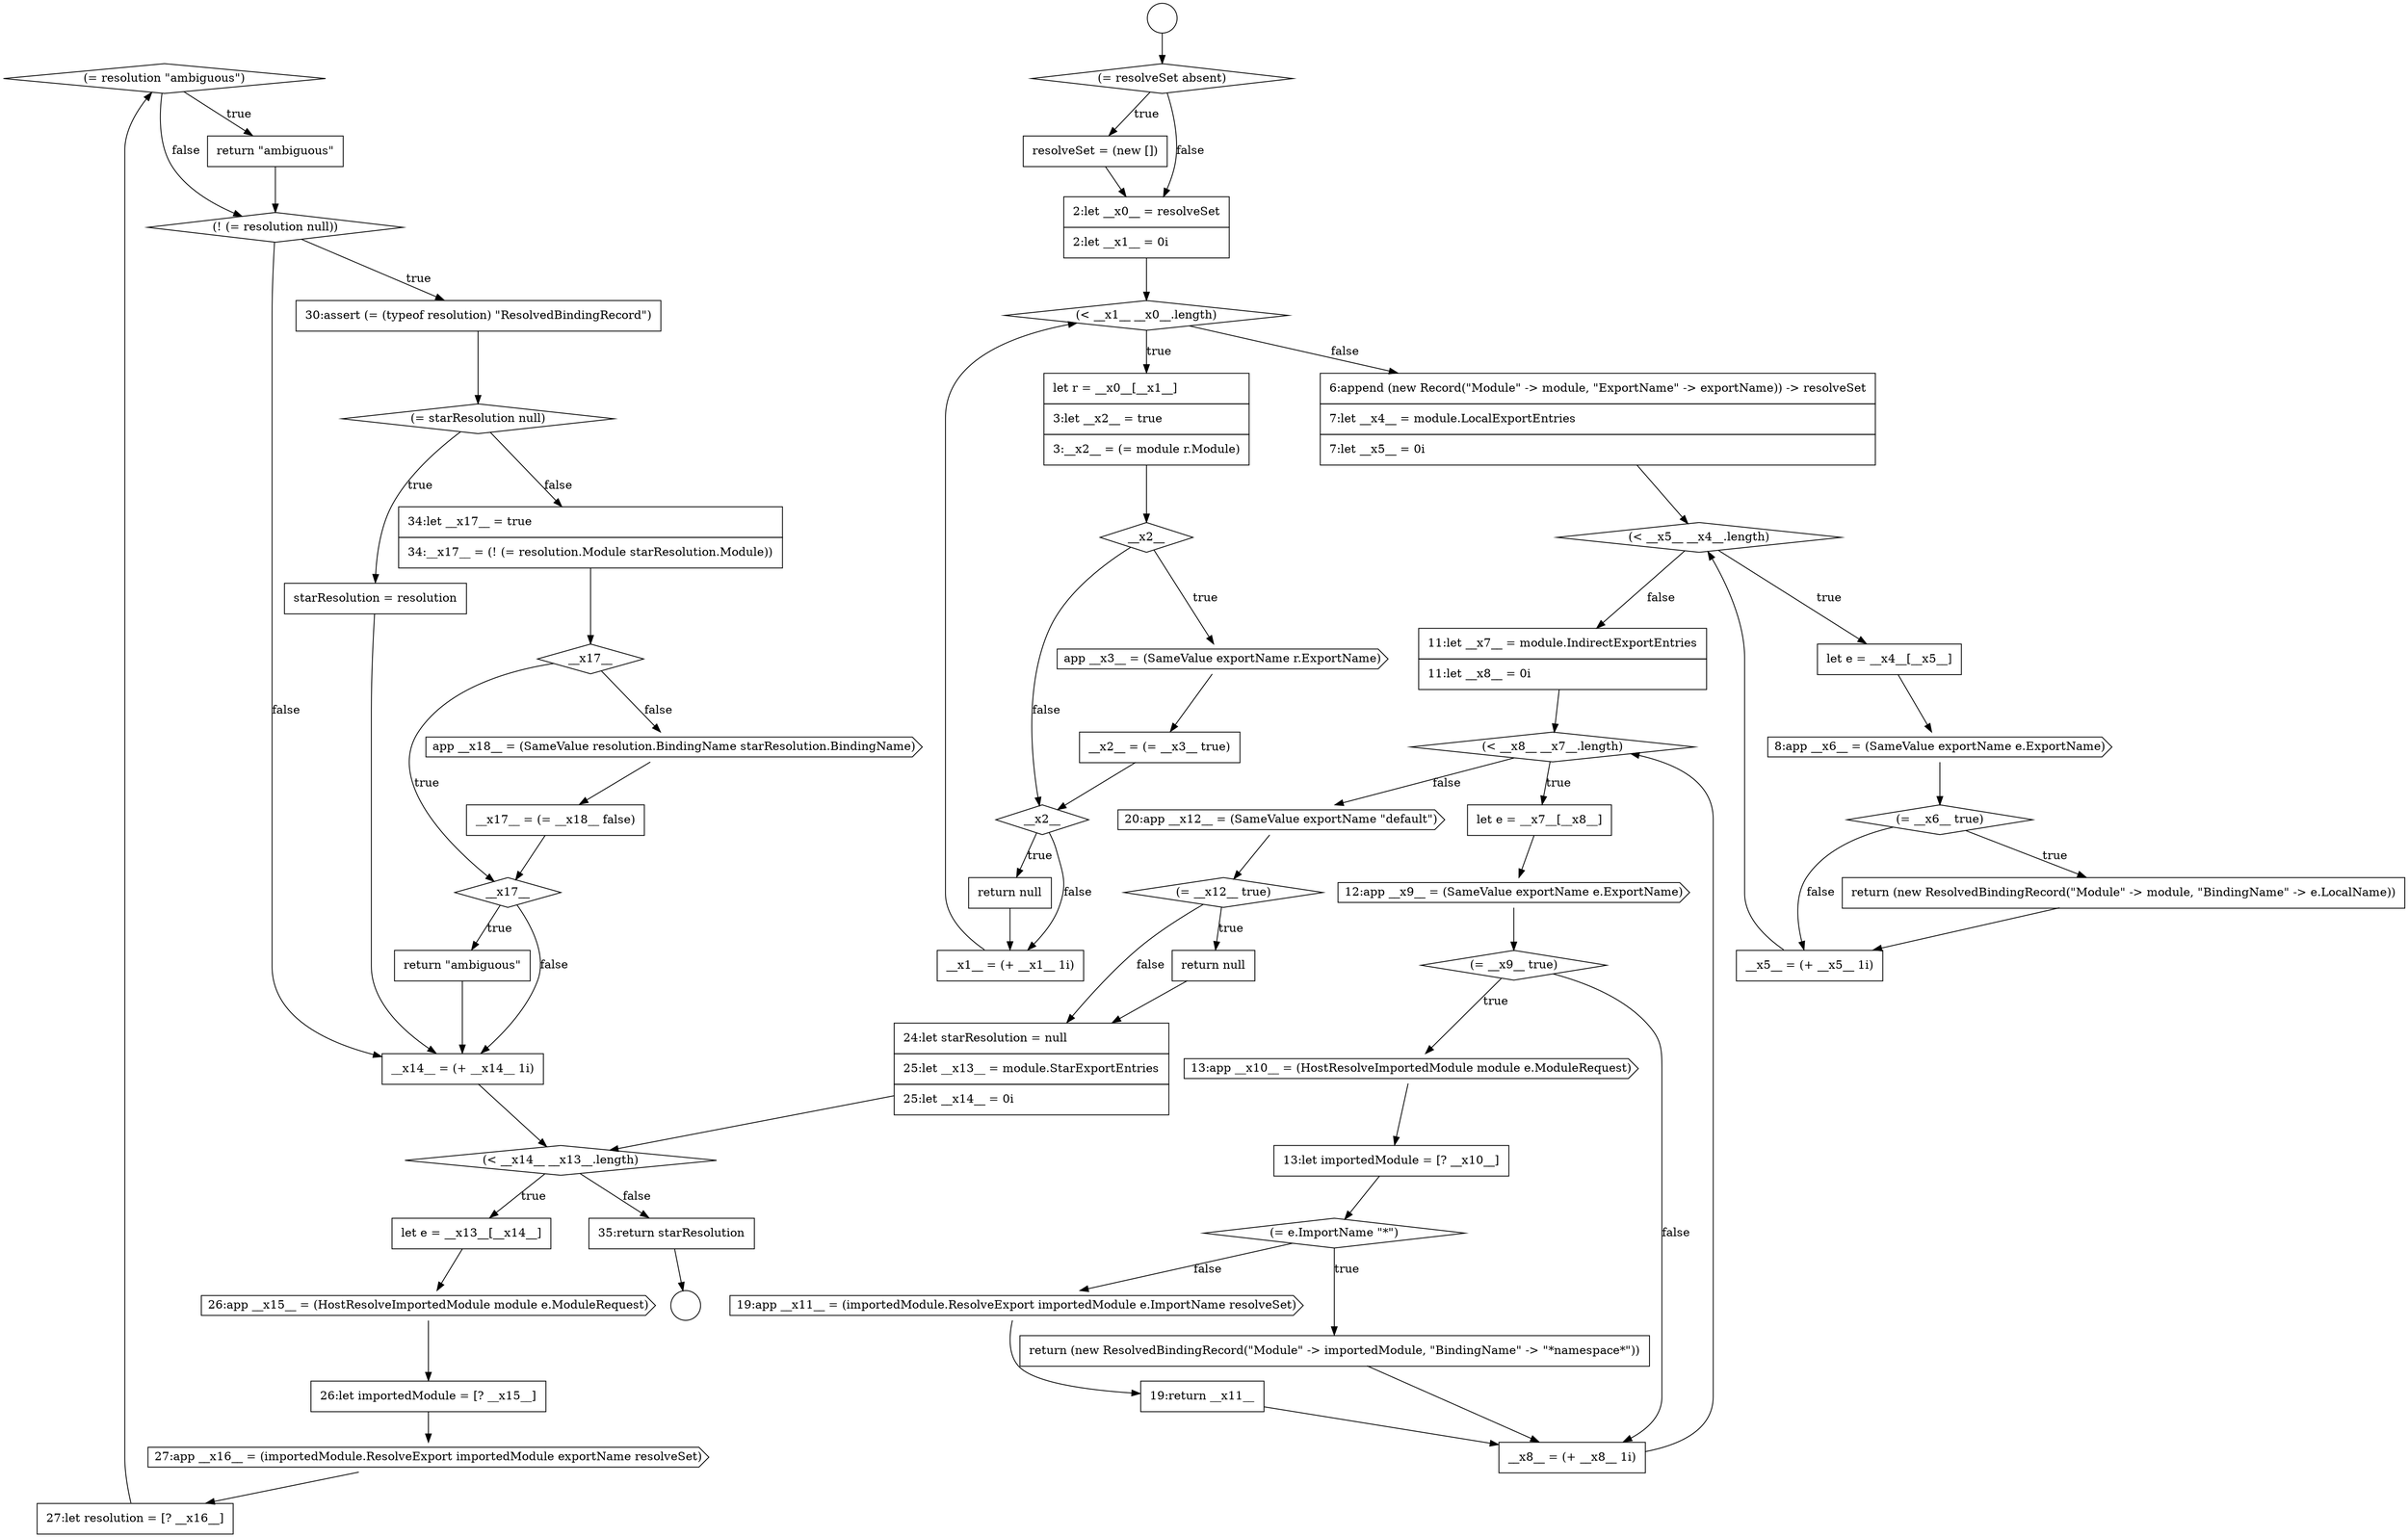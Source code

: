digraph {
  node11008 [shape=diamond, label=<<font color="black">(= resolution &quot;ambiguous&quot;)</font>> color="black" fillcolor="white" style=filled]
  node10972 [shape=none, margin=0, label=<<font color="black">
    <table border="0" cellborder="1" cellspacing="0" cellpadding="10">
      <tr><td align="left">let r = __x0__[__x1__]</td></tr>
      <tr><td align="left">3:let __x2__ = true</td></tr>
      <tr><td align="left">3:__x2__ = (= module r.Module)</td></tr>
    </table>
  </font>> color="black" fillcolor="white" style=filled]
  node10983 [shape=diamond, label=<<font color="black">(= __x6__ true)</font>> color="black" fillcolor="white" style=filled]
  node11006 [shape=cds, label=<<font color="black">27:app __x16__ = (importedModule.ResolveExport importedModule exportName resolveSet)</font>> color="black" fillcolor="white" style=filled]
  node11012 [shape=diamond, label=<<font color="black">(= starResolution null)</font>> color="black" fillcolor="white" style=filled]
  node10994 [shape=none, margin=0, label=<<font color="black">
    <table border="0" cellborder="1" cellspacing="0" cellpadding="10">
      <tr><td align="left">return (new ResolvedBindingRecord(&quot;Module&quot; -&gt; importedModule, &quot;BindingName&quot; -&gt; &quot;*namespace*&quot;))</td></tr>
    </table>
  </font>> color="black" fillcolor="white" style=filled]
  node10981 [shape=none, margin=0, label=<<font color="black">
    <table border="0" cellborder="1" cellspacing="0" cellpadding="10">
      <tr><td align="left">let e = __x4__[__x5__]</td></tr>
    </table>
  </font>> color="black" fillcolor="white" style=filled]
  node10976 [shape=diamond, label=<<font color="black">__x2__</font>> color="black" fillcolor="white" style=filled]
  node10987 [shape=diamond, label=<<font color="black">(&lt; __x8__ __x7__.length)</font>> color="black" fillcolor="white" style=filled]
  node11014 [shape=none, margin=0, label=<<font color="black">
    <table border="0" cellborder="1" cellspacing="0" cellpadding="10">
      <tr><td align="left">34:let __x17__ = true</td></tr>
      <tr><td align="left">34:__x17__ = (! (= resolution.Module starResolution.Module))</td></tr>
    </table>
  </font>> color="black" fillcolor="white" style=filled]
  node11020 [shape=none, margin=0, label=<<font color="black">
    <table border="0" cellborder="1" cellspacing="0" cellpadding="10">
      <tr><td align="left">__x14__ = (+ __x14__ 1i)</td></tr>
    </table>
  </font>> color="black" fillcolor="white" style=filled]
  node10991 [shape=cds, label=<<font color="black">13:app __x10__ = (HostResolveImportedModule module e.ModuleRequest)</font>> color="black" fillcolor="white" style=filled]
  node11010 [shape=diamond, label=<<font color="black">(! (= resolution null))</font>> color="black" fillcolor="white" style=filled]
  node10997 [shape=none, margin=0, label=<<font color="black">
    <table border="0" cellborder="1" cellspacing="0" cellpadding="10">
      <tr><td align="left">__x8__ = (+ __x8__ 1i)</td></tr>
    </table>
  </font>> color="black" fillcolor="white" style=filled]
  node10999 [shape=diamond, label=<<font color="black">(= __x12__ true)</font>> color="black" fillcolor="white" style=filled]
  node10982 [shape=cds, label=<<font color="black">8:app __x6__ = (SameValue exportName e.ExportName)</font>> color="black" fillcolor="white" style=filled]
  node10967 [shape=circle label=" " color="black" fillcolor="white" style=filled]
  node11004 [shape=cds, label=<<font color="black">26:app __x15__ = (HostResolveImportedModule module e.ModuleRequest)</font>> color="black" fillcolor="white" style=filled]
  node10977 [shape=none, margin=0, label=<<font color="black">
    <table border="0" cellborder="1" cellspacing="0" cellpadding="10">
      <tr><td align="left">return null</td></tr>
    </table>
  </font>> color="black" fillcolor="white" style=filled]
  node11015 [shape=diamond, label=<<font color="black">__x17__</font>> color="black" fillcolor="white" style=filled]
  node10975 [shape=none, margin=0, label=<<font color="black">
    <table border="0" cellborder="1" cellspacing="0" cellpadding="10">
      <tr><td align="left">__x2__ = (= __x3__ true)</td></tr>
    </table>
  </font>> color="black" fillcolor="white" style=filled]
  node10990 [shape=diamond, label=<<font color="black">(= __x9__ true)</font>> color="black" fillcolor="white" style=filled]
  node11003 [shape=none, margin=0, label=<<font color="black">
    <table border="0" cellborder="1" cellspacing="0" cellpadding="10">
      <tr><td align="left">let e = __x13__[__x14__]</td></tr>
    </table>
  </font>> color="black" fillcolor="white" style=filled]
  node10986 [shape=none, margin=0, label=<<font color="black">
    <table border="0" cellborder="1" cellspacing="0" cellpadding="10">
      <tr><td align="left">11:let __x7__ = module.IndirectExportEntries</td></tr>
      <tr><td align="left">11:let __x8__ = 0i</td></tr>
    </table>
  </font>> color="black" fillcolor="white" style=filled]
  node11007 [shape=none, margin=0, label=<<font color="black">
    <table border="0" cellborder="1" cellspacing="0" cellpadding="10">
      <tr><td align="left">27:let resolution = [? __x16__]</td></tr>
    </table>
  </font>> color="black" fillcolor="white" style=filled]
  node11019 [shape=none, margin=0, label=<<font color="black">
    <table border="0" cellborder="1" cellspacing="0" cellpadding="10">
      <tr><td align="left">return &quot;ambiguous&quot;</td></tr>
    </table>
  </font>> color="black" fillcolor="white" style=filled]
  node10968 [shape=diamond, label=<<font color="black">(= resolveSet absent)</font>> color="black" fillcolor="white" style=filled]
  node11000 [shape=none, margin=0, label=<<font color="black">
    <table border="0" cellborder="1" cellspacing="0" cellpadding="10">
      <tr><td align="left">return null</td></tr>
    </table>
  </font>> color="black" fillcolor="white" style=filled]
  node10978 [shape=none, margin=0, label=<<font color="black">
    <table border="0" cellborder="1" cellspacing="0" cellpadding="10">
      <tr><td align="left">__x1__ = (+ __x1__ 1i)</td></tr>
    </table>
  </font>> color="black" fillcolor="white" style=filled]
  node10971 [shape=diamond, label=<<font color="black">(&lt; __x1__ __x0__.length)</font>> color="black" fillcolor="white" style=filled]
  node11016 [shape=cds, label=<<font color="black">app __x18__ = (SameValue resolution.BindingName starResolution.BindingName)</font>> color="black" fillcolor="white" style=filled]
  node10993 [shape=diamond, label=<<font color="black">(= e.ImportName &quot;*&quot;)</font>> color="black" fillcolor="white" style=filled]
  node11011 [shape=none, margin=0, label=<<font color="black">
    <table border="0" cellborder="1" cellspacing="0" cellpadding="10">
      <tr><td align="left">30:assert (= (typeof resolution) &quot;ResolvedBindingRecord&quot;)</td></tr>
    </table>
  </font>> color="black" fillcolor="white" style=filled]
  node11018 [shape=diamond, label=<<font color="black">__x17__</font>> color="black" fillcolor="white" style=filled]
  node10974 [shape=cds, label=<<font color="black">app __x3__ = (SameValue exportName r.ExportName)</font>> color="black" fillcolor="white" style=filled]
  node10989 [shape=cds, label=<<font color="black">12:app __x9__ = (SameValue exportName e.ExportName)</font>> color="black" fillcolor="white" style=filled]
  node10980 [shape=diamond, label=<<font color="black">(&lt; __x5__ __x4__.length)</font>> color="black" fillcolor="white" style=filled]
  node11002 [shape=diamond, label=<<font color="black">(&lt; __x14__ __x13__.length)</font>> color="black" fillcolor="white" style=filled]
  node10995 [shape=cds, label=<<font color="black">19:app __x11__ = (importedModule.ResolveExport importedModule e.ImportName resolveSet)</font>> color="black" fillcolor="white" style=filled]
  node10985 [shape=none, margin=0, label=<<font color="black">
    <table border="0" cellborder="1" cellspacing="0" cellpadding="10">
      <tr><td align="left">__x5__ = (+ __x5__ 1i)</td></tr>
    </table>
  </font>> color="black" fillcolor="white" style=filled]
  node10970 [shape=none, margin=0, label=<<font color="black">
    <table border="0" cellborder="1" cellspacing="0" cellpadding="10">
      <tr><td align="left">2:let __x0__ = resolveSet</td></tr>
      <tr><td align="left">2:let __x1__ = 0i</td></tr>
    </table>
  </font>> color="black" fillcolor="white" style=filled]
  node10984 [shape=none, margin=0, label=<<font color="black">
    <table border="0" cellborder="1" cellspacing="0" cellpadding="10">
      <tr><td align="left">return (new ResolvedBindingRecord(&quot;Module&quot; -&gt; module, &quot;BindingName&quot; -&gt; e.LocalName))</td></tr>
    </table>
  </font>> color="black" fillcolor="white" style=filled]
  node10979 [shape=none, margin=0, label=<<font color="black">
    <table border="0" cellborder="1" cellspacing="0" cellpadding="10">
      <tr><td align="left">6:append (new Record(&quot;Module&quot; -&gt; module, &quot;ExportName&quot; -&gt; exportName)) -&gt; resolveSet</td></tr>
      <tr><td align="left">7:let __x4__ = module.LocalExportEntries</td></tr>
      <tr><td align="left">7:let __x5__ = 0i</td></tr>
    </table>
  </font>> color="black" fillcolor="white" style=filled]
  node10973 [shape=diamond, label=<<font color="black">__x2__</font>> color="black" fillcolor="white" style=filled]
  node10992 [shape=none, margin=0, label=<<font color="black">
    <table border="0" cellborder="1" cellspacing="0" cellpadding="10">
      <tr><td align="left">13:let importedModule = [? __x10__]</td></tr>
    </table>
  </font>> color="black" fillcolor="white" style=filled]
  node11005 [shape=none, margin=0, label=<<font color="black">
    <table border="0" cellborder="1" cellspacing="0" cellpadding="10">
      <tr><td align="left">26:let importedModule = [? __x15__]</td></tr>
    </table>
  </font>> color="black" fillcolor="white" style=filled]
  node11017 [shape=none, margin=0, label=<<font color="black">
    <table border="0" cellborder="1" cellspacing="0" cellpadding="10">
      <tr><td align="left">__x17__ = (= __x18__ false)</td></tr>
    </table>
  </font>> color="black" fillcolor="white" style=filled]
  node10996 [shape=none, margin=0, label=<<font color="black">
    <table border="0" cellborder="1" cellspacing="0" cellpadding="10">
      <tr><td align="left">19:return __x11__</td></tr>
    </table>
  </font>> color="black" fillcolor="white" style=filled]
  node10969 [shape=none, margin=0, label=<<font color="black">
    <table border="0" cellborder="1" cellspacing="0" cellpadding="10">
      <tr><td align="left">resolveSet = (new [])</td></tr>
    </table>
  </font>> color="black" fillcolor="white" style=filled]
  node11001 [shape=none, margin=0, label=<<font color="black">
    <table border="0" cellborder="1" cellspacing="0" cellpadding="10">
      <tr><td align="left">24:let starResolution = null</td></tr>
      <tr><td align="left">25:let __x13__ = module.StarExportEntries</td></tr>
      <tr><td align="left">25:let __x14__ = 0i</td></tr>
    </table>
  </font>> color="black" fillcolor="white" style=filled]
  node11013 [shape=none, margin=0, label=<<font color="black">
    <table border="0" cellborder="1" cellspacing="0" cellpadding="10">
      <tr><td align="left">starResolution = resolution</td></tr>
    </table>
  </font>> color="black" fillcolor="white" style=filled]
  node10998 [shape=cds, label=<<font color="black">20:app __x12__ = (SameValue exportName &quot;default&quot;)</font>> color="black" fillcolor="white" style=filled]
  node11009 [shape=none, margin=0, label=<<font color="black">
    <table border="0" cellborder="1" cellspacing="0" cellpadding="10">
      <tr><td align="left">return &quot;ambiguous&quot;</td></tr>
    </table>
  </font>> color="black" fillcolor="white" style=filled]
  node10966 [shape=circle label=" " color="black" fillcolor="white" style=filled]
  node10988 [shape=none, margin=0, label=<<font color="black">
    <table border="0" cellborder="1" cellspacing="0" cellpadding="10">
      <tr><td align="left">let e = __x7__[__x8__]</td></tr>
    </table>
  </font>> color="black" fillcolor="white" style=filled]
  node11021 [shape=none, margin=0, label=<<font color="black">
    <table border="0" cellborder="1" cellspacing="0" cellpadding="10">
      <tr><td align="left">35:return starResolution</td></tr>
    </table>
  </font>> color="black" fillcolor="white" style=filled]
  node10997 -> node10987 [ color="black"]
  node11018 -> node11019 [label=<<font color="black">true</font>> color="black"]
  node11018 -> node11020 [label=<<font color="black">false</font>> color="black"]
  node10981 -> node10982 [ color="black"]
  node10995 -> node10996 [ color="black"]
  node10980 -> node10981 [label=<<font color="black">true</font>> color="black"]
  node10980 -> node10986 [label=<<font color="black">false</font>> color="black"]
  node10974 -> node10975 [ color="black"]
  node11007 -> node11008 [ color="black"]
  node10970 -> node10971 [ color="black"]
  node11019 -> node11020 [ color="black"]
  node10976 -> node10977 [label=<<font color="black">true</font>> color="black"]
  node10976 -> node10978 [label=<<font color="black">false</font>> color="black"]
  node10991 -> node10992 [ color="black"]
  node11015 -> node11018 [label=<<font color="black">true</font>> color="black"]
  node11015 -> node11016 [label=<<font color="black">false</font>> color="black"]
  node10987 -> node10988 [label=<<font color="black">true</font>> color="black"]
  node10987 -> node10998 [label=<<font color="black">false</font>> color="black"]
  node10985 -> node10980 [ color="black"]
  node10993 -> node10994 [label=<<font color="black">true</font>> color="black"]
  node10993 -> node10995 [label=<<font color="black">false</font>> color="black"]
  node11012 -> node11013 [label=<<font color="black">true</font>> color="black"]
  node11012 -> node11014 [label=<<font color="black">false</font>> color="black"]
  node10986 -> node10987 [ color="black"]
  node10979 -> node10980 [ color="black"]
  node10973 -> node10974 [label=<<font color="black">true</font>> color="black"]
  node10973 -> node10976 [label=<<font color="black">false</font>> color="black"]
  node10990 -> node10991 [label=<<font color="black">true</font>> color="black"]
  node10990 -> node10997 [label=<<font color="black">false</font>> color="black"]
  node10999 -> node11000 [label=<<font color="black">true</font>> color="black"]
  node10999 -> node11001 [label=<<font color="black">false</font>> color="black"]
  node10977 -> node10978 [ color="black"]
  node11013 -> node11020 [ color="black"]
  node10996 -> node10997 [ color="black"]
  node10992 -> node10993 [ color="black"]
  node11001 -> node11002 [ color="black"]
  node10994 -> node10997 [ color="black"]
  node10969 -> node10970 [ color="black"]
  node10966 -> node10968 [ color="black"]
  node10983 -> node10984 [label=<<font color="black">true</font>> color="black"]
  node10983 -> node10985 [label=<<font color="black">false</font>> color="black"]
  node11020 -> node11002 [ color="black"]
  node11005 -> node11006 [ color="black"]
  node10984 -> node10985 [ color="black"]
  node11004 -> node11005 [ color="black"]
  node11009 -> node11010 [ color="black"]
  node11002 -> node11003 [label=<<font color="black">true</font>> color="black"]
  node11002 -> node11021 [label=<<font color="black">false</font>> color="black"]
  node10982 -> node10983 [ color="black"]
  node10998 -> node10999 [ color="black"]
  node10978 -> node10971 [ color="black"]
  node10988 -> node10989 [ color="black"]
  node10972 -> node10973 [ color="black"]
  node11011 -> node11012 [ color="black"]
  node11003 -> node11004 [ color="black"]
  node11016 -> node11017 [ color="black"]
  node10968 -> node10969 [label=<<font color="black">true</font>> color="black"]
  node10968 -> node10970 [label=<<font color="black">false</font>> color="black"]
  node11008 -> node11009 [label=<<font color="black">true</font>> color="black"]
  node11008 -> node11010 [label=<<font color="black">false</font>> color="black"]
  node11006 -> node11007 [ color="black"]
  node10975 -> node10976 [ color="black"]
  node11014 -> node11015 [ color="black"]
  node10971 -> node10972 [label=<<font color="black">true</font>> color="black"]
  node10971 -> node10979 [label=<<font color="black">false</font>> color="black"]
  node11010 -> node11011 [label=<<font color="black">true</font>> color="black"]
  node11010 -> node11020 [label=<<font color="black">false</font>> color="black"]
  node11021 -> node10967 [ color="black"]
  node11000 -> node11001 [ color="black"]
  node10989 -> node10990 [ color="black"]
  node11017 -> node11018 [ color="black"]
}
